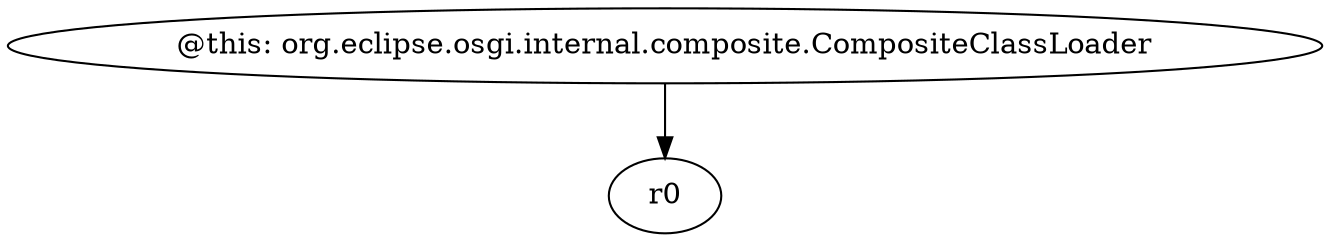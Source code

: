 digraph g {
0[label="@this: org.eclipse.osgi.internal.composite.CompositeClassLoader"]
1[label="r0"]
0->1[label=""]
}